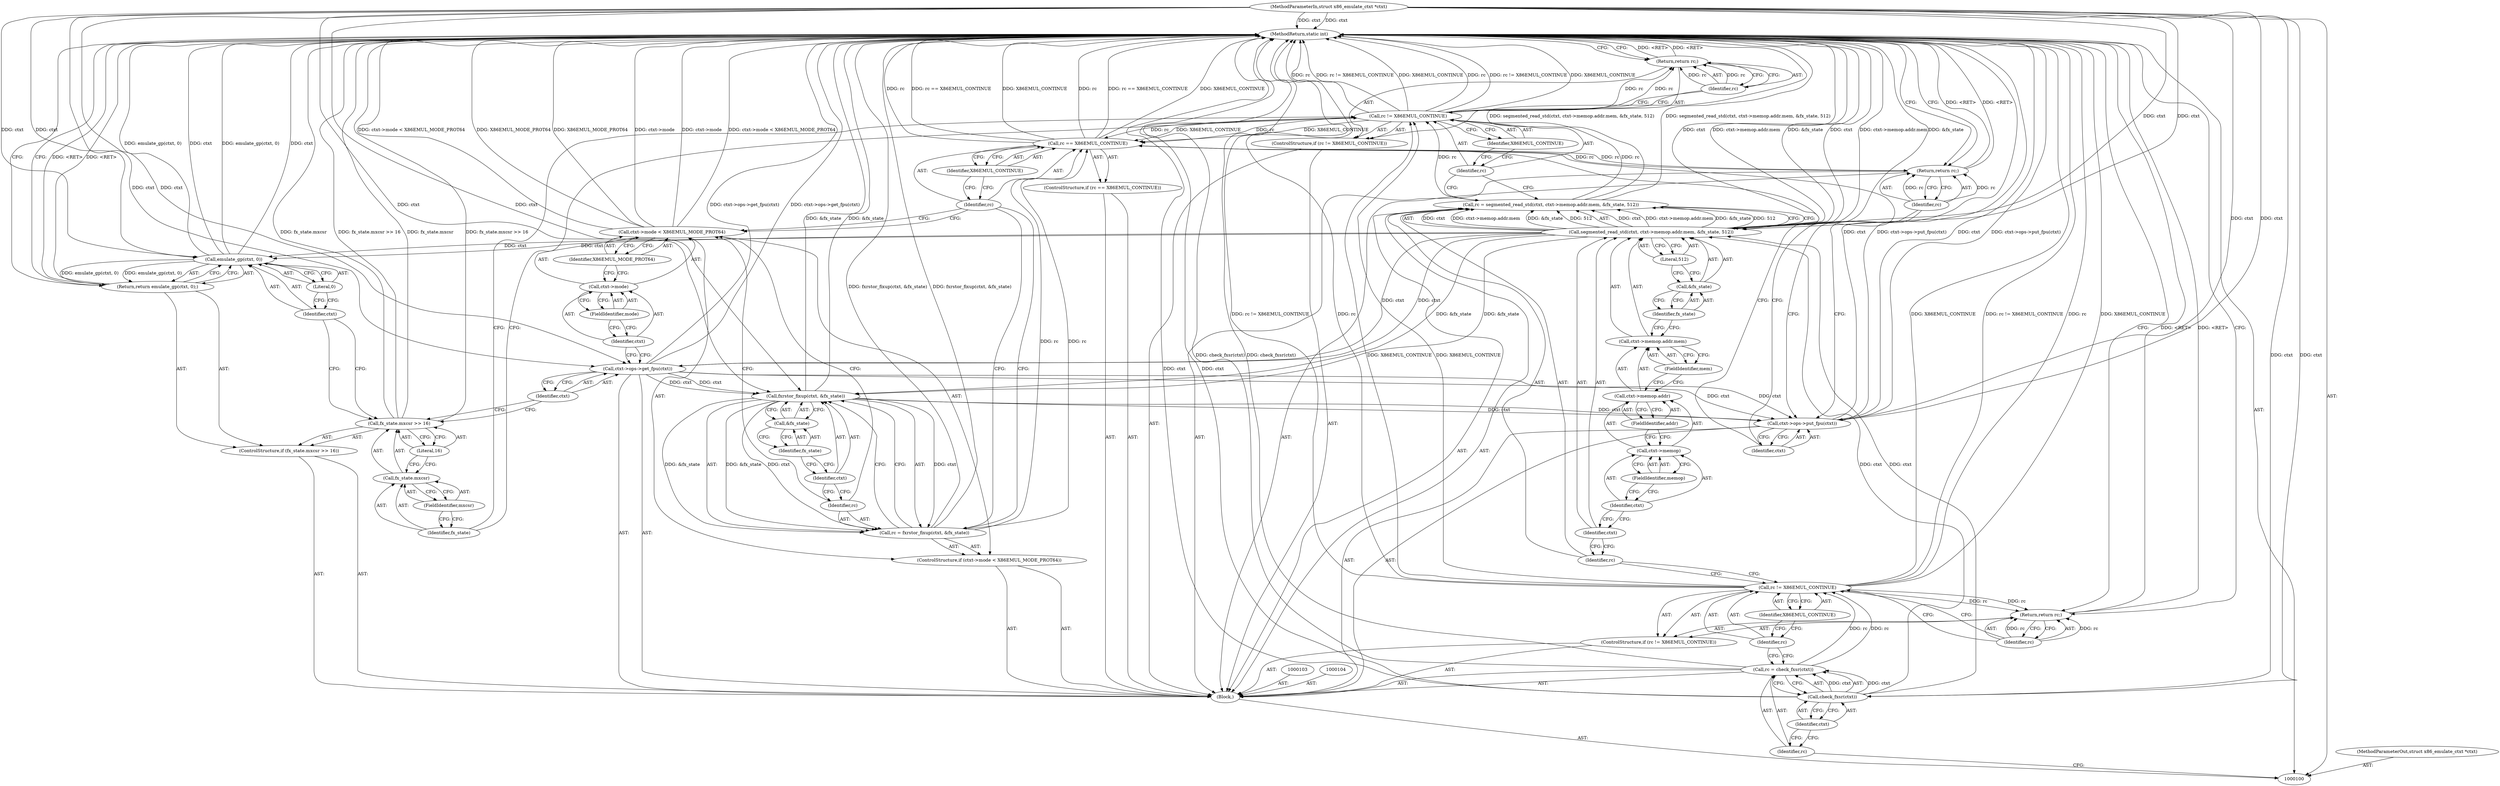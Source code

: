 digraph "0_linux_129a72a0d3c8e139a04512325384fe5ac119e74d" {
"1000167" [label="(MethodReturn,static int)"];
"1000101" [label="(MethodParameterIn,struct x86_emulate_ctxt *ctxt)"];
"1000243" [label="(MethodParameterOut,struct x86_emulate_ctxt *ctxt)"];
"1000115" [label="(Call,rc = segmented_read_std(ctxt, ctxt->memop.addr.mem, &fx_state, 512))"];
"1000116" [label="(Identifier,rc)"];
"1000118" [label="(Identifier,ctxt)"];
"1000119" [label="(Call,ctxt->memop.addr.mem)"];
"1000120" [label="(Call,ctxt->memop.addr)"];
"1000121" [label="(Call,ctxt->memop)"];
"1000122" [label="(Identifier,ctxt)"];
"1000123" [label="(FieldIdentifier,memop)"];
"1000124" [label="(FieldIdentifier,addr)"];
"1000125" [label="(FieldIdentifier,mem)"];
"1000126" [label="(Call,&fx_state)"];
"1000127" [label="(Identifier,fx_state)"];
"1000117" [label="(Call,segmented_read_std(ctxt, ctxt->memop.addr.mem, &fx_state, 512))"];
"1000128" [label="(Literal,512)"];
"1000132" [label="(Identifier,X86EMUL_CONTINUE)"];
"1000129" [label="(ControlStructure,if (rc != X86EMUL_CONTINUE))"];
"1000130" [label="(Call,rc != X86EMUL_CONTINUE)"];
"1000131" [label="(Identifier,rc)"];
"1000134" [label="(Identifier,rc)"];
"1000133" [label="(Return,return rc;)"];
"1000135" [label="(ControlStructure,if (fx_state.mxcsr >> 16))"];
"1000139" [label="(FieldIdentifier,mxcsr)"];
"1000140" [label="(Literal,16)"];
"1000136" [label="(Call,fx_state.mxcsr >> 16)"];
"1000137" [label="(Call,fx_state.mxcsr)"];
"1000138" [label="(Identifier,fx_state)"];
"1000141" [label="(Return,return emulate_gp(ctxt, 0);)"];
"1000143" [label="(Identifier,ctxt)"];
"1000144" [label="(Literal,0)"];
"1000142" [label="(Call,emulate_gp(ctxt, 0))"];
"1000145" [label="(Call,ctxt->ops->get_fpu(ctxt))"];
"1000146" [label="(Identifier,ctxt)"];
"1000147" [label="(ControlStructure,if (ctxt->mode < X86EMUL_MODE_PROT64))"];
"1000151" [label="(FieldIdentifier,mode)"];
"1000152" [label="(Identifier,X86EMUL_MODE_PROT64)"];
"1000148" [label="(Call,ctxt->mode < X86EMUL_MODE_PROT64)"];
"1000149" [label="(Call,ctxt->mode)"];
"1000150" [label="(Identifier,ctxt)"];
"1000102" [label="(Block,)"];
"1000153" [label="(Call,rc = fxrstor_fixup(ctxt, &fx_state))"];
"1000154" [label="(Identifier,rc)"];
"1000156" [label="(Identifier,ctxt)"];
"1000157" [label="(Call,&fx_state)"];
"1000158" [label="(Identifier,fx_state)"];
"1000155" [label="(Call,fxrstor_fixup(ctxt, &fx_state))"];
"1000159" [label="(ControlStructure,if (rc == X86EMUL_CONTINUE))"];
"1000162" [label="(Identifier,X86EMUL_CONTINUE)"];
"1000160" [label="(Call,rc == X86EMUL_CONTINUE)"];
"1000161" [label="(Identifier,rc)"];
"1000163" [label="(Call,ctxt->ops->put_fpu(ctxt))"];
"1000164" [label="(Identifier,ctxt)"];
"1000165" [label="(Return,return rc;)"];
"1000166" [label="(Identifier,rc)"];
"1000105" [label="(Call,rc = check_fxsr(ctxt))"];
"1000106" [label="(Identifier,rc)"];
"1000108" [label="(Identifier,ctxt)"];
"1000107" [label="(Call,check_fxsr(ctxt))"];
"1000112" [label="(Identifier,X86EMUL_CONTINUE)"];
"1000109" [label="(ControlStructure,if (rc != X86EMUL_CONTINUE))"];
"1000110" [label="(Call,rc != X86EMUL_CONTINUE)"];
"1000111" [label="(Identifier,rc)"];
"1000114" [label="(Identifier,rc)"];
"1000113" [label="(Return,return rc;)"];
"1000167" -> "1000100"  [label="AST: "];
"1000167" -> "1000113"  [label="CFG: "];
"1000167" -> "1000133"  [label="CFG: "];
"1000167" -> "1000141"  [label="CFG: "];
"1000167" -> "1000165"  [label="CFG: "];
"1000165" -> "1000167"  [label="DDG: <RET>"];
"1000133" -> "1000167"  [label="DDG: <RET>"];
"1000141" -> "1000167"  [label="DDG: <RET>"];
"1000113" -> "1000167"  [label="DDG: <RET>"];
"1000115" -> "1000167"  [label="DDG: segmented_read_std(ctxt, ctxt->memop.addr.mem, &fx_state, 512)"];
"1000142" -> "1000167"  [label="DDG: emulate_gp(ctxt, 0)"];
"1000142" -> "1000167"  [label="DDG: ctxt"];
"1000107" -> "1000167"  [label="DDG: ctxt"];
"1000105" -> "1000167"  [label="DDG: check_fxsr(ctxt)"];
"1000155" -> "1000167"  [label="DDG: &fx_state"];
"1000160" -> "1000167"  [label="DDG: rc == X86EMUL_CONTINUE"];
"1000160" -> "1000167"  [label="DDG: X86EMUL_CONTINUE"];
"1000160" -> "1000167"  [label="DDG: rc"];
"1000130" -> "1000167"  [label="DDG: X86EMUL_CONTINUE"];
"1000130" -> "1000167"  [label="DDG: rc"];
"1000130" -> "1000167"  [label="DDG: rc != X86EMUL_CONTINUE"];
"1000148" -> "1000167"  [label="DDG: X86EMUL_MODE_PROT64"];
"1000148" -> "1000167"  [label="DDG: ctxt->mode"];
"1000148" -> "1000167"  [label="DDG: ctxt->mode < X86EMUL_MODE_PROT64"];
"1000153" -> "1000167"  [label="DDG: fxrstor_fixup(ctxt, &fx_state)"];
"1000117" -> "1000167"  [label="DDG: ctxt"];
"1000117" -> "1000167"  [label="DDG: ctxt->memop.addr.mem"];
"1000117" -> "1000167"  [label="DDG: &fx_state"];
"1000110" -> "1000167"  [label="DDG: X86EMUL_CONTINUE"];
"1000110" -> "1000167"  [label="DDG: rc != X86EMUL_CONTINUE"];
"1000110" -> "1000167"  [label="DDG: rc"];
"1000136" -> "1000167"  [label="DDG: fx_state.mxcsr"];
"1000136" -> "1000167"  [label="DDG: fx_state.mxcsr >> 16"];
"1000163" -> "1000167"  [label="DDG: ctxt"];
"1000163" -> "1000167"  [label="DDG: ctxt->ops->put_fpu(ctxt)"];
"1000101" -> "1000167"  [label="DDG: ctxt"];
"1000145" -> "1000167"  [label="DDG: ctxt->ops->get_fpu(ctxt)"];
"1000101" -> "1000100"  [label="AST: "];
"1000101" -> "1000167"  [label="DDG: ctxt"];
"1000101" -> "1000107"  [label="DDG: ctxt"];
"1000101" -> "1000117"  [label="DDG: ctxt"];
"1000101" -> "1000142"  [label="DDG: ctxt"];
"1000101" -> "1000145"  [label="DDG: ctxt"];
"1000101" -> "1000155"  [label="DDG: ctxt"];
"1000101" -> "1000163"  [label="DDG: ctxt"];
"1000243" -> "1000100"  [label="AST: "];
"1000115" -> "1000102"  [label="AST: "];
"1000115" -> "1000117"  [label="CFG: "];
"1000116" -> "1000115"  [label="AST: "];
"1000117" -> "1000115"  [label="AST: "];
"1000131" -> "1000115"  [label="CFG: "];
"1000115" -> "1000167"  [label="DDG: segmented_read_std(ctxt, ctxt->memop.addr.mem, &fx_state, 512)"];
"1000117" -> "1000115"  [label="DDG: ctxt"];
"1000117" -> "1000115"  [label="DDG: ctxt->memop.addr.mem"];
"1000117" -> "1000115"  [label="DDG: &fx_state"];
"1000117" -> "1000115"  [label="DDG: 512"];
"1000115" -> "1000130"  [label="DDG: rc"];
"1000116" -> "1000115"  [label="AST: "];
"1000116" -> "1000110"  [label="CFG: "];
"1000118" -> "1000116"  [label="CFG: "];
"1000118" -> "1000117"  [label="AST: "];
"1000118" -> "1000116"  [label="CFG: "];
"1000122" -> "1000118"  [label="CFG: "];
"1000119" -> "1000117"  [label="AST: "];
"1000119" -> "1000125"  [label="CFG: "];
"1000120" -> "1000119"  [label="AST: "];
"1000125" -> "1000119"  [label="AST: "];
"1000127" -> "1000119"  [label="CFG: "];
"1000120" -> "1000119"  [label="AST: "];
"1000120" -> "1000124"  [label="CFG: "];
"1000121" -> "1000120"  [label="AST: "];
"1000124" -> "1000120"  [label="AST: "];
"1000125" -> "1000120"  [label="CFG: "];
"1000121" -> "1000120"  [label="AST: "];
"1000121" -> "1000123"  [label="CFG: "];
"1000122" -> "1000121"  [label="AST: "];
"1000123" -> "1000121"  [label="AST: "];
"1000124" -> "1000121"  [label="CFG: "];
"1000122" -> "1000121"  [label="AST: "];
"1000122" -> "1000118"  [label="CFG: "];
"1000123" -> "1000122"  [label="CFG: "];
"1000123" -> "1000121"  [label="AST: "];
"1000123" -> "1000122"  [label="CFG: "];
"1000121" -> "1000123"  [label="CFG: "];
"1000124" -> "1000120"  [label="AST: "];
"1000124" -> "1000121"  [label="CFG: "];
"1000120" -> "1000124"  [label="CFG: "];
"1000125" -> "1000119"  [label="AST: "];
"1000125" -> "1000120"  [label="CFG: "];
"1000119" -> "1000125"  [label="CFG: "];
"1000126" -> "1000117"  [label="AST: "];
"1000126" -> "1000127"  [label="CFG: "];
"1000127" -> "1000126"  [label="AST: "];
"1000128" -> "1000126"  [label="CFG: "];
"1000127" -> "1000126"  [label="AST: "];
"1000127" -> "1000119"  [label="CFG: "];
"1000126" -> "1000127"  [label="CFG: "];
"1000117" -> "1000115"  [label="AST: "];
"1000117" -> "1000128"  [label="CFG: "];
"1000118" -> "1000117"  [label="AST: "];
"1000119" -> "1000117"  [label="AST: "];
"1000126" -> "1000117"  [label="AST: "];
"1000128" -> "1000117"  [label="AST: "];
"1000115" -> "1000117"  [label="CFG: "];
"1000117" -> "1000167"  [label="DDG: ctxt"];
"1000117" -> "1000167"  [label="DDG: ctxt->memop.addr.mem"];
"1000117" -> "1000167"  [label="DDG: &fx_state"];
"1000117" -> "1000115"  [label="DDG: ctxt"];
"1000117" -> "1000115"  [label="DDG: ctxt->memop.addr.mem"];
"1000117" -> "1000115"  [label="DDG: &fx_state"];
"1000117" -> "1000115"  [label="DDG: 512"];
"1000107" -> "1000117"  [label="DDG: ctxt"];
"1000101" -> "1000117"  [label="DDG: ctxt"];
"1000117" -> "1000142"  [label="DDG: ctxt"];
"1000117" -> "1000145"  [label="DDG: ctxt"];
"1000117" -> "1000155"  [label="DDG: &fx_state"];
"1000128" -> "1000117"  [label="AST: "];
"1000128" -> "1000126"  [label="CFG: "];
"1000117" -> "1000128"  [label="CFG: "];
"1000132" -> "1000130"  [label="AST: "];
"1000132" -> "1000131"  [label="CFG: "];
"1000130" -> "1000132"  [label="CFG: "];
"1000129" -> "1000102"  [label="AST: "];
"1000130" -> "1000129"  [label="AST: "];
"1000133" -> "1000129"  [label="AST: "];
"1000130" -> "1000129"  [label="AST: "];
"1000130" -> "1000132"  [label="CFG: "];
"1000131" -> "1000130"  [label="AST: "];
"1000132" -> "1000130"  [label="AST: "];
"1000134" -> "1000130"  [label="CFG: "];
"1000138" -> "1000130"  [label="CFG: "];
"1000130" -> "1000167"  [label="DDG: X86EMUL_CONTINUE"];
"1000130" -> "1000167"  [label="DDG: rc"];
"1000130" -> "1000167"  [label="DDG: rc != X86EMUL_CONTINUE"];
"1000115" -> "1000130"  [label="DDG: rc"];
"1000110" -> "1000130"  [label="DDG: X86EMUL_CONTINUE"];
"1000130" -> "1000133"  [label="DDG: rc"];
"1000130" -> "1000160"  [label="DDG: rc"];
"1000130" -> "1000160"  [label="DDG: X86EMUL_CONTINUE"];
"1000131" -> "1000130"  [label="AST: "];
"1000131" -> "1000115"  [label="CFG: "];
"1000132" -> "1000131"  [label="CFG: "];
"1000134" -> "1000133"  [label="AST: "];
"1000134" -> "1000130"  [label="CFG: "];
"1000133" -> "1000134"  [label="CFG: "];
"1000134" -> "1000133"  [label="DDG: rc"];
"1000133" -> "1000129"  [label="AST: "];
"1000133" -> "1000134"  [label="CFG: "];
"1000134" -> "1000133"  [label="AST: "];
"1000167" -> "1000133"  [label="CFG: "];
"1000133" -> "1000167"  [label="DDG: <RET>"];
"1000134" -> "1000133"  [label="DDG: rc"];
"1000130" -> "1000133"  [label="DDG: rc"];
"1000135" -> "1000102"  [label="AST: "];
"1000136" -> "1000135"  [label="AST: "];
"1000141" -> "1000135"  [label="AST: "];
"1000139" -> "1000137"  [label="AST: "];
"1000139" -> "1000138"  [label="CFG: "];
"1000137" -> "1000139"  [label="CFG: "];
"1000140" -> "1000136"  [label="AST: "];
"1000140" -> "1000137"  [label="CFG: "];
"1000136" -> "1000140"  [label="CFG: "];
"1000136" -> "1000135"  [label="AST: "];
"1000136" -> "1000140"  [label="CFG: "];
"1000137" -> "1000136"  [label="AST: "];
"1000140" -> "1000136"  [label="AST: "];
"1000143" -> "1000136"  [label="CFG: "];
"1000146" -> "1000136"  [label="CFG: "];
"1000136" -> "1000167"  [label="DDG: fx_state.mxcsr"];
"1000136" -> "1000167"  [label="DDG: fx_state.mxcsr >> 16"];
"1000137" -> "1000136"  [label="AST: "];
"1000137" -> "1000139"  [label="CFG: "];
"1000138" -> "1000137"  [label="AST: "];
"1000139" -> "1000137"  [label="AST: "];
"1000140" -> "1000137"  [label="CFG: "];
"1000138" -> "1000137"  [label="AST: "];
"1000138" -> "1000130"  [label="CFG: "];
"1000139" -> "1000138"  [label="CFG: "];
"1000141" -> "1000135"  [label="AST: "];
"1000141" -> "1000142"  [label="CFG: "];
"1000142" -> "1000141"  [label="AST: "];
"1000167" -> "1000141"  [label="CFG: "];
"1000141" -> "1000167"  [label="DDG: <RET>"];
"1000142" -> "1000141"  [label="DDG: emulate_gp(ctxt, 0)"];
"1000143" -> "1000142"  [label="AST: "];
"1000143" -> "1000136"  [label="CFG: "];
"1000144" -> "1000143"  [label="CFG: "];
"1000144" -> "1000142"  [label="AST: "];
"1000144" -> "1000143"  [label="CFG: "];
"1000142" -> "1000144"  [label="CFG: "];
"1000142" -> "1000141"  [label="AST: "];
"1000142" -> "1000144"  [label="CFG: "];
"1000143" -> "1000142"  [label="AST: "];
"1000144" -> "1000142"  [label="AST: "];
"1000141" -> "1000142"  [label="CFG: "];
"1000142" -> "1000167"  [label="DDG: emulate_gp(ctxt, 0)"];
"1000142" -> "1000167"  [label="DDG: ctxt"];
"1000142" -> "1000141"  [label="DDG: emulate_gp(ctxt, 0)"];
"1000117" -> "1000142"  [label="DDG: ctxt"];
"1000101" -> "1000142"  [label="DDG: ctxt"];
"1000145" -> "1000102"  [label="AST: "];
"1000145" -> "1000146"  [label="CFG: "];
"1000146" -> "1000145"  [label="AST: "];
"1000150" -> "1000145"  [label="CFG: "];
"1000145" -> "1000167"  [label="DDG: ctxt->ops->get_fpu(ctxt)"];
"1000117" -> "1000145"  [label="DDG: ctxt"];
"1000101" -> "1000145"  [label="DDG: ctxt"];
"1000145" -> "1000155"  [label="DDG: ctxt"];
"1000145" -> "1000163"  [label="DDG: ctxt"];
"1000146" -> "1000145"  [label="AST: "];
"1000146" -> "1000136"  [label="CFG: "];
"1000145" -> "1000146"  [label="CFG: "];
"1000147" -> "1000102"  [label="AST: "];
"1000148" -> "1000147"  [label="AST: "];
"1000153" -> "1000147"  [label="AST: "];
"1000151" -> "1000149"  [label="AST: "];
"1000151" -> "1000150"  [label="CFG: "];
"1000149" -> "1000151"  [label="CFG: "];
"1000152" -> "1000148"  [label="AST: "];
"1000152" -> "1000149"  [label="CFG: "];
"1000148" -> "1000152"  [label="CFG: "];
"1000148" -> "1000147"  [label="AST: "];
"1000148" -> "1000152"  [label="CFG: "];
"1000149" -> "1000148"  [label="AST: "];
"1000152" -> "1000148"  [label="AST: "];
"1000154" -> "1000148"  [label="CFG: "];
"1000161" -> "1000148"  [label="CFG: "];
"1000148" -> "1000167"  [label="DDG: X86EMUL_MODE_PROT64"];
"1000148" -> "1000167"  [label="DDG: ctxt->mode"];
"1000148" -> "1000167"  [label="DDG: ctxt->mode < X86EMUL_MODE_PROT64"];
"1000149" -> "1000148"  [label="AST: "];
"1000149" -> "1000151"  [label="CFG: "];
"1000150" -> "1000149"  [label="AST: "];
"1000151" -> "1000149"  [label="AST: "];
"1000152" -> "1000149"  [label="CFG: "];
"1000150" -> "1000149"  [label="AST: "];
"1000150" -> "1000145"  [label="CFG: "];
"1000151" -> "1000150"  [label="CFG: "];
"1000102" -> "1000100"  [label="AST: "];
"1000103" -> "1000102"  [label="AST: "];
"1000104" -> "1000102"  [label="AST: "];
"1000105" -> "1000102"  [label="AST: "];
"1000109" -> "1000102"  [label="AST: "];
"1000115" -> "1000102"  [label="AST: "];
"1000129" -> "1000102"  [label="AST: "];
"1000135" -> "1000102"  [label="AST: "];
"1000145" -> "1000102"  [label="AST: "];
"1000147" -> "1000102"  [label="AST: "];
"1000159" -> "1000102"  [label="AST: "];
"1000163" -> "1000102"  [label="AST: "];
"1000165" -> "1000102"  [label="AST: "];
"1000153" -> "1000147"  [label="AST: "];
"1000153" -> "1000155"  [label="CFG: "];
"1000154" -> "1000153"  [label="AST: "];
"1000155" -> "1000153"  [label="AST: "];
"1000161" -> "1000153"  [label="CFG: "];
"1000153" -> "1000167"  [label="DDG: fxrstor_fixup(ctxt, &fx_state)"];
"1000155" -> "1000153"  [label="DDG: ctxt"];
"1000155" -> "1000153"  [label="DDG: &fx_state"];
"1000153" -> "1000160"  [label="DDG: rc"];
"1000154" -> "1000153"  [label="AST: "];
"1000154" -> "1000148"  [label="CFG: "];
"1000156" -> "1000154"  [label="CFG: "];
"1000156" -> "1000155"  [label="AST: "];
"1000156" -> "1000154"  [label="CFG: "];
"1000158" -> "1000156"  [label="CFG: "];
"1000157" -> "1000155"  [label="AST: "];
"1000157" -> "1000158"  [label="CFG: "];
"1000158" -> "1000157"  [label="AST: "];
"1000155" -> "1000157"  [label="CFG: "];
"1000158" -> "1000157"  [label="AST: "];
"1000158" -> "1000156"  [label="CFG: "];
"1000157" -> "1000158"  [label="CFG: "];
"1000155" -> "1000153"  [label="AST: "];
"1000155" -> "1000157"  [label="CFG: "];
"1000156" -> "1000155"  [label="AST: "];
"1000157" -> "1000155"  [label="AST: "];
"1000153" -> "1000155"  [label="CFG: "];
"1000155" -> "1000167"  [label="DDG: &fx_state"];
"1000155" -> "1000153"  [label="DDG: ctxt"];
"1000155" -> "1000153"  [label="DDG: &fx_state"];
"1000145" -> "1000155"  [label="DDG: ctxt"];
"1000101" -> "1000155"  [label="DDG: ctxt"];
"1000117" -> "1000155"  [label="DDG: &fx_state"];
"1000155" -> "1000163"  [label="DDG: ctxt"];
"1000159" -> "1000102"  [label="AST: "];
"1000160" -> "1000159"  [label="AST: "];
"1000162" -> "1000160"  [label="AST: "];
"1000162" -> "1000161"  [label="CFG: "];
"1000160" -> "1000162"  [label="CFG: "];
"1000160" -> "1000159"  [label="AST: "];
"1000160" -> "1000162"  [label="CFG: "];
"1000161" -> "1000160"  [label="AST: "];
"1000162" -> "1000160"  [label="AST: "];
"1000164" -> "1000160"  [label="CFG: "];
"1000160" -> "1000167"  [label="DDG: rc == X86EMUL_CONTINUE"];
"1000160" -> "1000167"  [label="DDG: X86EMUL_CONTINUE"];
"1000160" -> "1000167"  [label="DDG: rc"];
"1000153" -> "1000160"  [label="DDG: rc"];
"1000130" -> "1000160"  [label="DDG: rc"];
"1000130" -> "1000160"  [label="DDG: X86EMUL_CONTINUE"];
"1000160" -> "1000165"  [label="DDG: rc"];
"1000161" -> "1000160"  [label="AST: "];
"1000161" -> "1000153"  [label="CFG: "];
"1000161" -> "1000148"  [label="CFG: "];
"1000162" -> "1000161"  [label="CFG: "];
"1000163" -> "1000102"  [label="AST: "];
"1000163" -> "1000164"  [label="CFG: "];
"1000164" -> "1000163"  [label="AST: "];
"1000166" -> "1000163"  [label="CFG: "];
"1000163" -> "1000167"  [label="DDG: ctxt"];
"1000163" -> "1000167"  [label="DDG: ctxt->ops->put_fpu(ctxt)"];
"1000155" -> "1000163"  [label="DDG: ctxt"];
"1000145" -> "1000163"  [label="DDG: ctxt"];
"1000101" -> "1000163"  [label="DDG: ctxt"];
"1000164" -> "1000163"  [label="AST: "];
"1000164" -> "1000160"  [label="CFG: "];
"1000163" -> "1000164"  [label="CFG: "];
"1000165" -> "1000102"  [label="AST: "];
"1000165" -> "1000166"  [label="CFG: "];
"1000166" -> "1000165"  [label="AST: "];
"1000167" -> "1000165"  [label="CFG: "];
"1000165" -> "1000167"  [label="DDG: <RET>"];
"1000166" -> "1000165"  [label="DDG: rc"];
"1000160" -> "1000165"  [label="DDG: rc"];
"1000166" -> "1000165"  [label="AST: "];
"1000166" -> "1000163"  [label="CFG: "];
"1000165" -> "1000166"  [label="CFG: "];
"1000166" -> "1000165"  [label="DDG: rc"];
"1000105" -> "1000102"  [label="AST: "];
"1000105" -> "1000107"  [label="CFG: "];
"1000106" -> "1000105"  [label="AST: "];
"1000107" -> "1000105"  [label="AST: "];
"1000111" -> "1000105"  [label="CFG: "];
"1000105" -> "1000167"  [label="DDG: check_fxsr(ctxt)"];
"1000107" -> "1000105"  [label="DDG: ctxt"];
"1000105" -> "1000110"  [label="DDG: rc"];
"1000106" -> "1000105"  [label="AST: "];
"1000106" -> "1000100"  [label="CFG: "];
"1000108" -> "1000106"  [label="CFG: "];
"1000108" -> "1000107"  [label="AST: "];
"1000108" -> "1000106"  [label="CFG: "];
"1000107" -> "1000108"  [label="CFG: "];
"1000107" -> "1000105"  [label="AST: "];
"1000107" -> "1000108"  [label="CFG: "];
"1000108" -> "1000107"  [label="AST: "];
"1000105" -> "1000107"  [label="CFG: "];
"1000107" -> "1000167"  [label="DDG: ctxt"];
"1000107" -> "1000105"  [label="DDG: ctxt"];
"1000101" -> "1000107"  [label="DDG: ctxt"];
"1000107" -> "1000117"  [label="DDG: ctxt"];
"1000112" -> "1000110"  [label="AST: "];
"1000112" -> "1000111"  [label="CFG: "];
"1000110" -> "1000112"  [label="CFG: "];
"1000109" -> "1000102"  [label="AST: "];
"1000110" -> "1000109"  [label="AST: "];
"1000113" -> "1000109"  [label="AST: "];
"1000110" -> "1000109"  [label="AST: "];
"1000110" -> "1000112"  [label="CFG: "];
"1000111" -> "1000110"  [label="AST: "];
"1000112" -> "1000110"  [label="AST: "];
"1000114" -> "1000110"  [label="CFG: "];
"1000116" -> "1000110"  [label="CFG: "];
"1000110" -> "1000167"  [label="DDG: X86EMUL_CONTINUE"];
"1000110" -> "1000167"  [label="DDG: rc != X86EMUL_CONTINUE"];
"1000110" -> "1000167"  [label="DDG: rc"];
"1000105" -> "1000110"  [label="DDG: rc"];
"1000110" -> "1000113"  [label="DDG: rc"];
"1000110" -> "1000130"  [label="DDG: X86EMUL_CONTINUE"];
"1000111" -> "1000110"  [label="AST: "];
"1000111" -> "1000105"  [label="CFG: "];
"1000112" -> "1000111"  [label="CFG: "];
"1000114" -> "1000113"  [label="AST: "];
"1000114" -> "1000110"  [label="CFG: "];
"1000113" -> "1000114"  [label="CFG: "];
"1000114" -> "1000113"  [label="DDG: rc"];
"1000113" -> "1000109"  [label="AST: "];
"1000113" -> "1000114"  [label="CFG: "];
"1000114" -> "1000113"  [label="AST: "];
"1000167" -> "1000113"  [label="CFG: "];
"1000113" -> "1000167"  [label="DDG: <RET>"];
"1000114" -> "1000113"  [label="DDG: rc"];
"1000110" -> "1000113"  [label="DDG: rc"];
}
